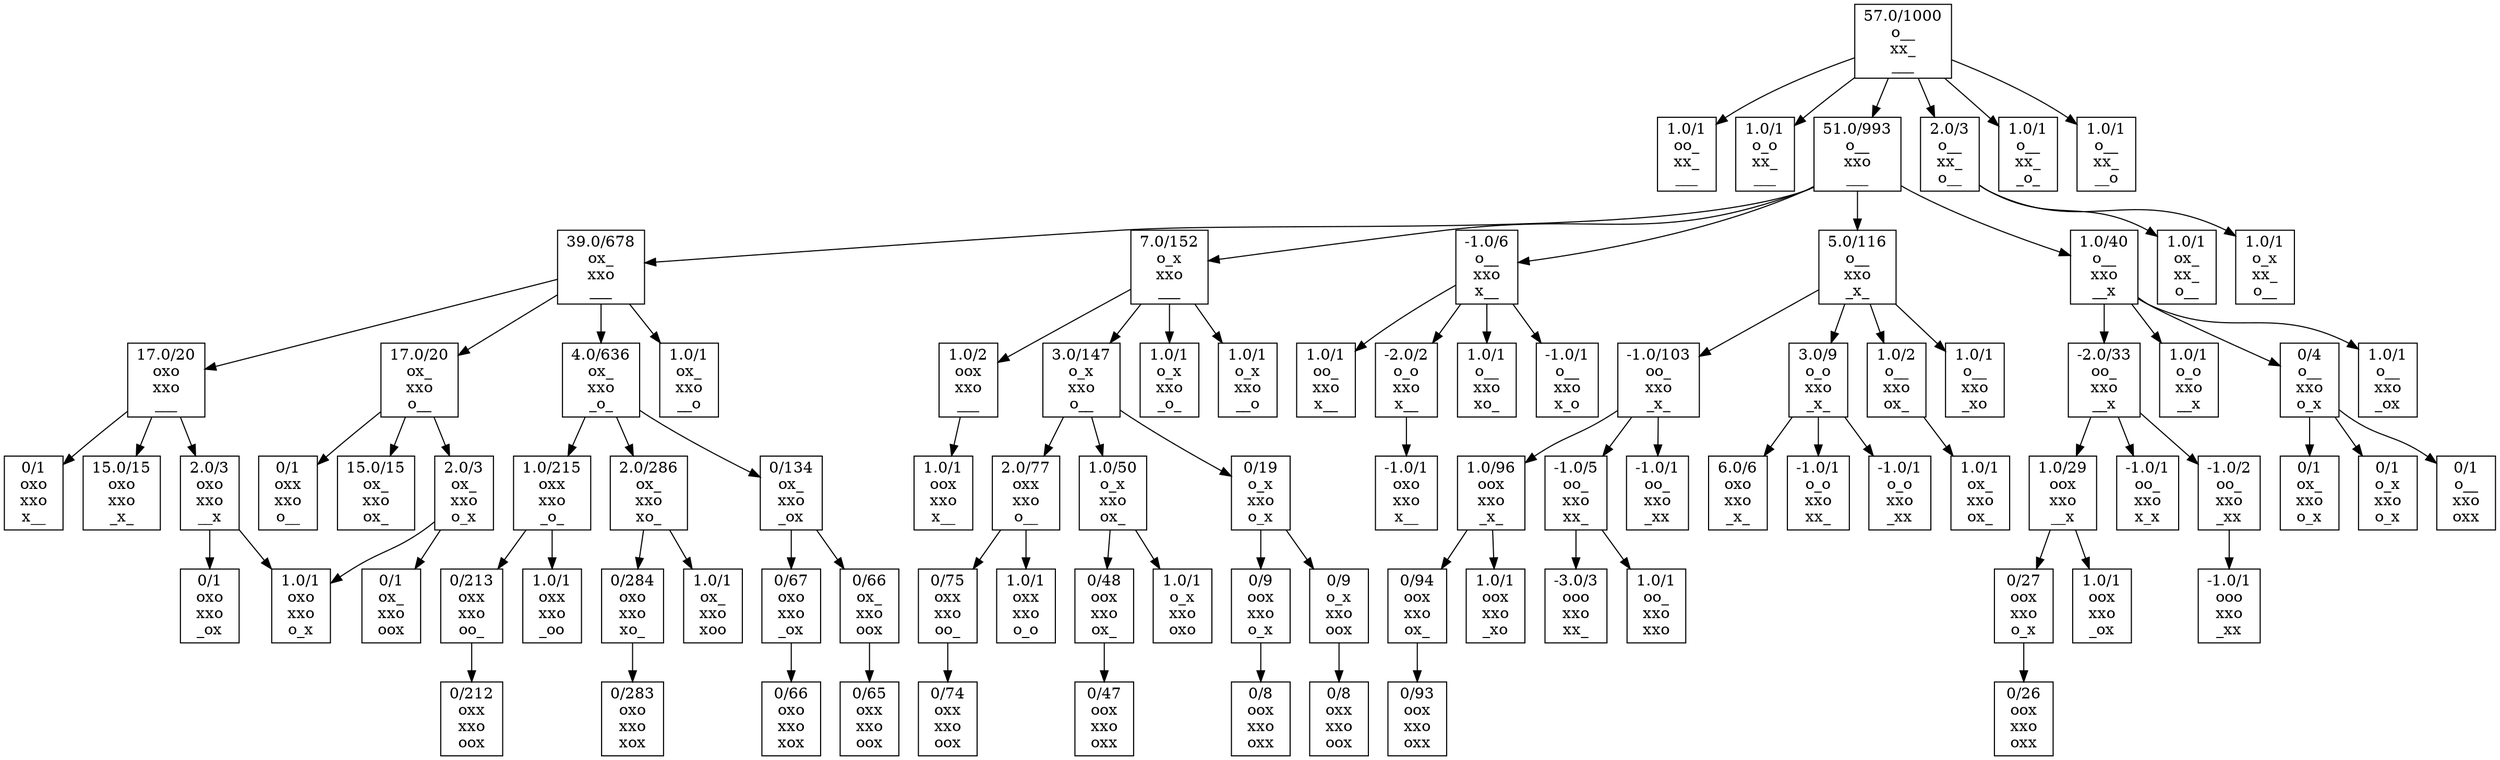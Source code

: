 digraph G {
    node [shape=box];
    "57.0/1000
o__
xx_
___
" -> "1.0/1
oo_
xx_
___
"
    "57.0/1000
o__
xx_
___
" -> "1.0/1
o_o
xx_
___
"
    "57.0/1000
o__
xx_
___
" -> "51.0/993
o__
xxo
___
"
    "57.0/1000
o__
xx_
___
" -> "2.0/3
o__
xx_
o__
"
    "57.0/1000
o__
xx_
___
" -> "1.0/1
o__
xx_
_o_
"
    "57.0/1000
o__
xx_
___
" -> "1.0/1
o__
xx_
__o
"
    "51.0/993
o__
xxo
___
" -> "39.0/678
ox_
xxo
___
"
    "51.0/993
o__
xxo
___
" -> "7.0/152
o_x
xxo
___
"
    "51.0/993
o__
xxo
___
" -> "-1.0/6
o__
xxo
x__
"
    "51.0/993
o__
xxo
___
" -> "5.0/116
o__
xxo
_x_
"
    "51.0/993
o__
xxo
___
" -> "1.0/40
o__
xxo
__x
"
    "2.0/3
o__
xx_
o__
" -> "1.0/1
ox_
xx_
o__
"
    "2.0/3
o__
xx_
o__
" -> "1.0/1
o_x
xx_
o__
"
    "39.0/678
ox_
xxo
___
" -> "17.0/20
oxo
xxo
___
"
    "39.0/678
ox_
xxo
___
" -> "17.0/20
ox_
xxo
o__
"
    "39.0/678
ox_
xxo
___
" -> "4.0/636
ox_
xxo
_o_
"
    "39.0/678
ox_
xxo
___
" -> "1.0/1
ox_
xxo
__o
"
    "7.0/152
o_x
xxo
___
" -> "1.0/2
oox
xxo
___
"
    "7.0/152
o_x
xxo
___
" -> "3.0/147
o_x
xxo
o__
"
    "7.0/152
o_x
xxo
___
" -> "1.0/1
o_x
xxo
_o_
"
    "7.0/152
o_x
xxo
___
" -> "1.0/1
o_x
xxo
__o
"
    "-1.0/6
o__
xxo
x__
" -> "1.0/1
oo_
xxo
x__
"
    "-1.0/6
o__
xxo
x__
" -> "-2.0/2
o_o
xxo
x__
"
    "-1.0/6
o__
xxo
x__
" -> "1.0/1
o__
xxo
xo_
"
    "-1.0/6
o__
xxo
x__
" -> "-1.0/1
o__
xxo
x_o
"
    "5.0/116
o__
xxo
_x_
" -> "-1.0/103
oo_
xxo
_x_
"
    "5.0/116
o__
xxo
_x_
" -> "3.0/9
o_o
xxo
_x_
"
    "5.0/116
o__
xxo
_x_
" -> "1.0/2
o__
xxo
ox_
"
    "5.0/116
o__
xxo
_x_
" -> "1.0/1
o__
xxo
_xo
"
    "1.0/40
o__
xxo
__x
" -> "-2.0/33
oo_
xxo
__x
"
    "1.0/40
o__
xxo
__x
" -> "1.0/1
o_o
xxo
__x
"
    "1.0/40
o__
xxo
__x
" -> "0/4
o__
xxo
o_x
"
    "1.0/40
o__
xxo
__x
" -> "1.0/1
o__
xxo
_ox
"
    "17.0/20
oxo
xxo
___
" -> "0/1
oxo
xxo
x__
"
    "17.0/20
oxo
xxo
___
" -> "15.0/15
oxo
xxo
_x_
"
    "17.0/20
oxo
xxo
___
" -> "2.0/3
oxo
xxo
__x
"
    "17.0/20
ox_
xxo
o__
" -> "0/1
oxx
xxo
o__
"
    "17.0/20
ox_
xxo
o__
" -> "15.0/15
ox_
xxo
ox_
"
    "17.0/20
ox_
xxo
o__
" -> "2.0/3
ox_
xxo
o_x
"
    "4.0/636
ox_
xxo
_o_
" -> "1.0/215
oxx
xxo
_o_
"
    "4.0/636
ox_
xxo
_o_
" -> "2.0/286
ox_
xxo
xo_
"
    "4.0/636
ox_
xxo
_o_
" -> "0/134
ox_
xxo
_ox
"
    "1.0/2
oox
xxo
___
" -> "1.0/1
oox
xxo
x__
"
    "3.0/147
o_x
xxo
o__
" -> "2.0/77
oxx
xxo
o__
"
    "3.0/147
o_x
xxo
o__
" -> "1.0/50
o_x
xxo
ox_
"
    "3.0/147
o_x
xxo
o__
" -> "0/19
o_x
xxo
o_x
"
    "-2.0/2
o_o
xxo
x__
" -> "-1.0/1
oxo
xxo
x__
"
    "-1.0/103
oo_
xxo
_x_
" -> "1.0/96
oox
xxo
_x_
"
    "-1.0/103
oo_
xxo
_x_
" -> "-1.0/5
oo_
xxo
xx_
"
    "-1.0/103
oo_
xxo
_x_
" -> "-1.0/1
oo_
xxo
_xx
"
    "3.0/9
o_o
xxo
_x_
" -> "6.0/6
oxo
xxo
_x_
"
    "3.0/9
o_o
xxo
_x_
" -> "-1.0/1
o_o
xxo
xx_
"
    "3.0/9
o_o
xxo
_x_
" -> "-1.0/1
o_o
xxo
_xx
"
    "1.0/2
o__
xxo
ox_
" -> "1.0/1
ox_
xxo
ox_
"
    "-2.0/33
oo_
xxo
__x
" -> "1.0/29
oox
xxo
__x
"
    "-2.0/33
oo_
xxo
__x
" -> "-1.0/1
oo_
xxo
x_x
"
    "-2.0/33
oo_
xxo
__x
" -> "-1.0/2
oo_
xxo
_xx
"
    "0/4
o__
xxo
o_x
" -> "0/1
ox_
xxo
o_x
"
    "0/4
o__
xxo
o_x
" -> "0/1
o_x
xxo
o_x
"
    "0/4
o__
xxo
o_x
" -> "0/1
o__
xxo
oxx
"
    "2.0/3
oxo
xxo
__x
" -> "1.0/1
oxo
xxo
o_x
"
    "2.0/3
oxo
xxo
__x
" -> "0/1
oxo
xxo
_ox
"
    "2.0/3
ox_
xxo
o_x
" -> "1.0/1
oxo
xxo
o_x
"
    "2.0/3
ox_
xxo
o_x
" -> "0/1
ox_
xxo
oox
"
    "1.0/215
oxx
xxo
_o_
" -> "0/213
oxx
xxo
oo_
"
    "1.0/215
oxx
xxo
_o_
" -> "1.0/1
oxx
xxo
_oo
"
    "2.0/286
ox_
xxo
xo_
" -> "0/284
oxo
xxo
xo_
"
    "2.0/286
ox_
xxo
xo_
" -> "1.0/1
ox_
xxo
xoo
"
    "0/134
ox_
xxo
_ox
" -> "0/67
oxo
xxo
_ox
"
    "0/134
ox_
xxo
_ox
" -> "0/66
ox_
xxo
oox
"
    "2.0/77
oxx
xxo
o__
" -> "0/75
oxx
xxo
oo_
"
    "2.0/77
oxx
xxo
o__
" -> "1.0/1
oxx
xxo
o_o
"
    "1.0/50
o_x
xxo
ox_
" -> "0/48
oox
xxo
ox_
"
    "1.0/50
o_x
xxo
ox_
" -> "1.0/1
o_x
xxo
oxo
"
    "0/19
o_x
xxo
o_x
" -> "0/9
oox
xxo
o_x
"
    "0/19
o_x
xxo
o_x
" -> "0/9
o_x
xxo
oox
"
    "1.0/96
oox
xxo
_x_
" -> "0/94
oox
xxo
ox_
"
    "1.0/96
oox
xxo
_x_
" -> "1.0/1
oox
xxo
_xo
"
    "-1.0/5
oo_
xxo
xx_
" -> "-3.0/3
ooo
xxo
xx_
"
    "-1.0/5
oo_
xxo
xx_
" -> "1.0/1
oo_
xxo
xxo
"
    "1.0/29
oox
xxo
__x
" -> "0/27
oox
xxo
o_x
"
    "1.0/29
oox
xxo
__x
" -> "1.0/1
oox
xxo
_ox
"
    "-1.0/2
oo_
xxo
_xx
" -> "-1.0/1
ooo
xxo
_xx
"
    "0/213
oxx
xxo
oo_
" -> "0/212
oxx
xxo
oox
"
    "0/284
oxo
xxo
xo_
" -> "0/283
oxo
xxo
xox
"
    "0/67
oxo
xxo
_ox
" -> "0/66
oxo
xxo
xox
"
    "0/66
ox_
xxo
oox
" -> "0/65
oxx
xxo
oox
"
    "0/75
oxx
xxo
oo_
" -> "0/74
oxx
xxo
oox
"
    "0/48
oox
xxo
ox_
" -> "0/47
oox
xxo
oxx
"
    "0/9
oox
xxo
o_x
" -> "0/8
oox
xxo
oxx
"
    "0/9
o_x
xxo
oox
" -> "0/8
oxx
xxo
oox
"
    "0/94
oox
xxo
ox_
" -> "0/93
oox
xxo
oxx
"
    "0/27
oox
xxo
o_x
" -> "0/26
oox
xxo
oxx
"
}
